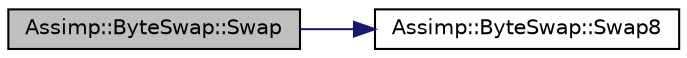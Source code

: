 digraph "Assimp::ByteSwap::Swap"
{
  edge [fontname="Helvetica",fontsize="10",labelfontname="Helvetica",labelfontsize="10"];
  node [fontname="Helvetica",fontsize="10",shape=record];
  rankdir="LR";
  Node1 [label="Assimp::ByteSwap::Swap",height=0.2,width=0.4,color="black", fillcolor="grey75", style="filled", fontcolor="black"];
  Node1 -> Node2 [color="midnightblue",fontsize="10",style="solid",fontname="Helvetica"];
  Node2 [label="Assimp::ByteSwap::Swap8",height=0.2,width=0.4,color="black", fillcolor="white", style="filled",URL="$class_assimp_1_1_byte_swap.html#a2bc7200bc6ead695450266621ee114e3"];
}

